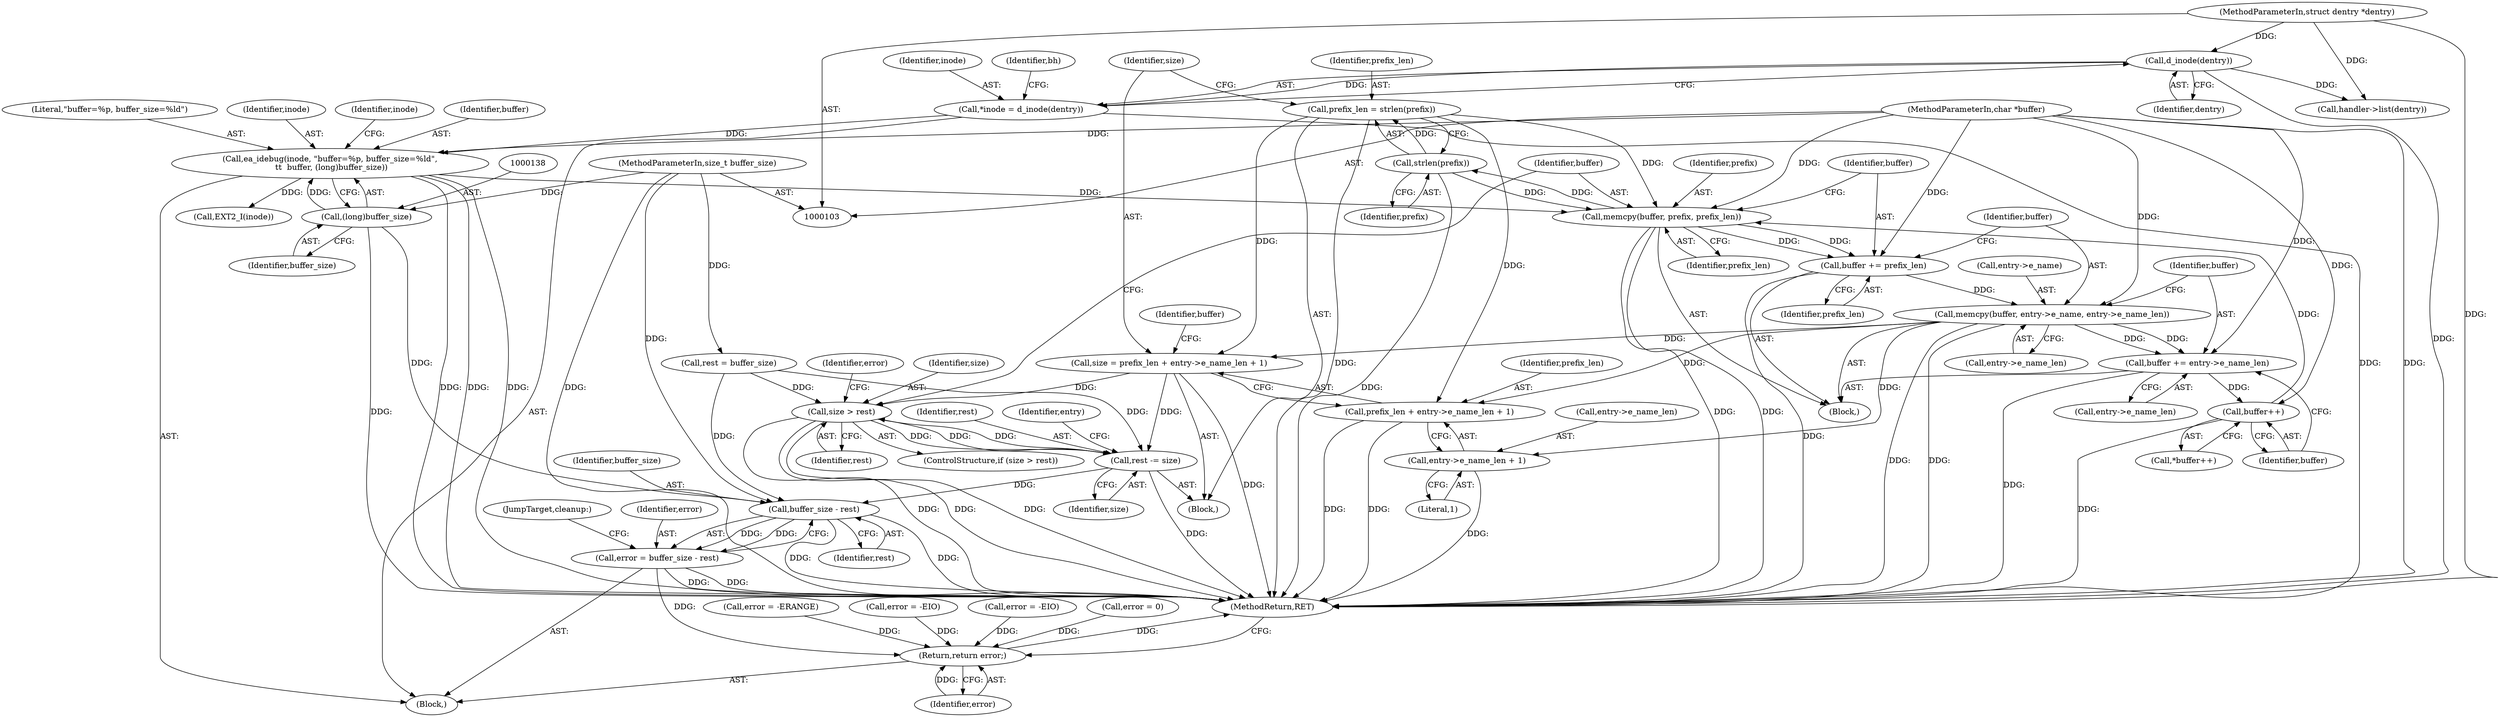 digraph "0_linux_be0726d33cb8f411945884664924bed3cb8c70ee_8@API" {
"1000305" [label="(Call,prefix_len = strlen(prefix))"];
"1000307" [label="(Call,strlen(prefix))"];
"1000332" [label="(Call,memcpy(buffer, prefix, prefix_len))"];
"1000133" [label="(Call,ea_idebug(inode, \"buffer=%p, buffer_size=%ld\",\n \t\t  buffer, (long)buffer_size))"];
"1000109" [label="(Call,*inode = d_inode(dentry))"];
"1000111" [label="(Call,d_inode(dentry))"];
"1000104" [label="(MethodParameterIn,struct dentry *dentry)"];
"1000105" [label="(MethodParameterIn,char *buffer)"];
"1000137" [label="(Call,(long)buffer_size)"];
"1000106" [label="(MethodParameterIn,size_t buffer_size)"];
"1000354" [label="(Call,buffer++)"];
"1000347" [label="(Call,buffer += entry->e_name_len)"];
"1000339" [label="(Call,memcpy(buffer, entry->e_name, entry->e_name_len))"];
"1000336" [label="(Call,buffer += prefix_len)"];
"1000305" [label="(Call,prefix_len = strlen(prefix))"];
"1000310" [label="(Call,size = prefix_len + entry->e_name_len + 1)"];
"1000323" [label="(Call,size > rest)"];
"1000357" [label="(Call,rest -= size)"];
"1000362" [label="(Call,buffer_size - rest)"];
"1000360" [label="(Call,error = buffer_size - rest)"];
"1000374" [label="(Return,return error;)"];
"1000312" [label="(Call,prefix_len + entry->e_name_len + 1)"];
"1000314" [label="(Call,entry->e_name_len + 1)"];
"1000337" [label="(Identifier,buffer)"];
"1000365" [label="(JumpTarget,cleanup:)"];
"1000334" [label="(Identifier,prefix)"];
"1000336" [label="(Call,buffer += prefix_len)"];
"1000327" [label="(Call,error = -ERANGE)"];
"1000354" [label="(Call,buffer++)"];
"1000321" [label="(Block,)"];
"1000344" [label="(Call,entry->e_name_len)"];
"1000320" [label="(Identifier,buffer)"];
"1000363" [label="(Identifier,buffer_size)"];
"1000105" [label="(MethodParameterIn,char *buffer)"];
"1000323" [label="(Call,size > rest)"];
"1000314" [label="(Call,entry->e_name_len + 1)"];
"1000110" [label="(Identifier,inode)"];
"1000353" [label="(Call,*buffer++)"];
"1000348" [label="(Identifier,buffer)"];
"1000115" [label="(Identifier,bh)"];
"1000315" [label="(Call,entry->e_name_len)"];
"1000173" [label="(Call,error = -EIO)"];
"1000136" [label="(Identifier,buffer)"];
"1000375" [label="(Identifier,error)"];
"1000325" [label="(Identifier,rest)"];
"1000312" [label="(Call,prefix_len + entry->e_name_len + 1)"];
"1000300" [label="(Block,)"];
"1000332" [label="(Call,memcpy(buffer, prefix, prefix_len))"];
"1000135" [label="(Literal,\"buffer=%p, buffer_size=%ld\")"];
"1000359" [label="(Identifier,size)"];
"1000374" [label="(Return,return error;)"];
"1000308" [label="(Identifier,prefix)"];
"1000311" [label="(Identifier,size)"];
"1000111" [label="(Call,d_inode(dentry))"];
"1000347" [label="(Call,buffer += entry->e_name_len)"];
"1000355" [label="(Identifier,buffer)"];
"1000349" [label="(Call,entry->e_name_len)"];
"1000357" [label="(Call,rest -= size)"];
"1000106" [label="(MethodParameterIn,size_t buffer_size)"];
"1000310" [label="(Call,size = prefix_len + entry->e_name_len + 1)"];
"1000112" [label="(Identifier,dentry)"];
"1000133" [label="(Call,ea_idebug(inode, \"buffer=%p, buffer_size=%ld\",\n \t\t  buffer, (long)buffer_size))"];
"1000107" [label="(Block,)"];
"1000134" [label="(Identifier,inode)"];
"1000313" [label="(Identifier,prefix_len)"];
"1000339" [label="(Call,memcpy(buffer, entry->e_name, entry->e_name_len))"];
"1000298" [label="(Call,handler->list(dentry))"];
"1000376" [label="(MethodReturn,RET)"];
"1000340" [label="(Identifier,buffer)"];
"1000104" [label="(MethodParameterIn,struct dentry *dentry)"];
"1000305" [label="(Call,prefix_len = strlen(prefix))"];
"1000364" [label="(Identifier,rest)"];
"1000324" [label="(Identifier,size)"];
"1000333" [label="(Identifier,buffer)"];
"1000341" [label="(Call,entry->e_name)"];
"1000306" [label="(Identifier,prefix_len)"];
"1000139" [label="(Identifier,buffer_size)"];
"1000318" [label="(Literal,1)"];
"1000120" [label="(Call,rest = buffer_size)"];
"1000137" [label="(Call,(long)buffer_size)"];
"1000360" [label="(Call,error = buffer_size - rest)"];
"1000328" [label="(Identifier,error)"];
"1000307" [label="(Call,strlen(prefix))"];
"1000234" [label="(Call,error = -EIO)"];
"1000322" [label="(ControlStructure,if (size > rest))"];
"1000146" [label="(Call,error = 0)"];
"1000279" [label="(Identifier,entry)"];
"1000143" [label="(Call,EXT2_I(inode))"];
"1000338" [label="(Identifier,prefix_len)"];
"1000335" [label="(Identifier,prefix_len)"];
"1000361" [label="(Identifier,error)"];
"1000109" [label="(Call,*inode = d_inode(dentry))"];
"1000362" [label="(Call,buffer_size - rest)"];
"1000358" [label="(Identifier,rest)"];
"1000144" [label="(Identifier,inode)"];
"1000305" -> "1000300"  [label="AST: "];
"1000305" -> "1000307"  [label="CFG: "];
"1000306" -> "1000305"  [label="AST: "];
"1000307" -> "1000305"  [label="AST: "];
"1000311" -> "1000305"  [label="CFG: "];
"1000305" -> "1000376"  [label="DDG: "];
"1000307" -> "1000305"  [label="DDG: "];
"1000305" -> "1000310"  [label="DDG: "];
"1000305" -> "1000312"  [label="DDG: "];
"1000305" -> "1000332"  [label="DDG: "];
"1000307" -> "1000308"  [label="CFG: "];
"1000308" -> "1000307"  [label="AST: "];
"1000307" -> "1000376"  [label="DDG: "];
"1000332" -> "1000307"  [label="DDG: "];
"1000307" -> "1000332"  [label="DDG: "];
"1000332" -> "1000321"  [label="AST: "];
"1000332" -> "1000335"  [label="CFG: "];
"1000333" -> "1000332"  [label="AST: "];
"1000334" -> "1000332"  [label="AST: "];
"1000335" -> "1000332"  [label="AST: "];
"1000337" -> "1000332"  [label="CFG: "];
"1000332" -> "1000376"  [label="DDG: "];
"1000332" -> "1000376"  [label="DDG: "];
"1000133" -> "1000332"  [label="DDG: "];
"1000354" -> "1000332"  [label="DDG: "];
"1000105" -> "1000332"  [label="DDG: "];
"1000332" -> "1000336"  [label="DDG: "];
"1000332" -> "1000336"  [label="DDG: "];
"1000133" -> "1000107"  [label="AST: "];
"1000133" -> "1000137"  [label="CFG: "];
"1000134" -> "1000133"  [label="AST: "];
"1000135" -> "1000133"  [label="AST: "];
"1000136" -> "1000133"  [label="AST: "];
"1000137" -> "1000133"  [label="AST: "];
"1000144" -> "1000133"  [label="CFG: "];
"1000133" -> "1000376"  [label="DDG: "];
"1000133" -> "1000376"  [label="DDG: "];
"1000133" -> "1000376"  [label="DDG: "];
"1000109" -> "1000133"  [label="DDG: "];
"1000105" -> "1000133"  [label="DDG: "];
"1000137" -> "1000133"  [label="DDG: "];
"1000133" -> "1000143"  [label="DDG: "];
"1000109" -> "1000107"  [label="AST: "];
"1000109" -> "1000111"  [label="CFG: "];
"1000110" -> "1000109"  [label="AST: "];
"1000111" -> "1000109"  [label="AST: "];
"1000115" -> "1000109"  [label="CFG: "];
"1000109" -> "1000376"  [label="DDG: "];
"1000111" -> "1000109"  [label="DDG: "];
"1000111" -> "1000112"  [label="CFG: "];
"1000112" -> "1000111"  [label="AST: "];
"1000111" -> "1000376"  [label="DDG: "];
"1000104" -> "1000111"  [label="DDG: "];
"1000111" -> "1000298"  [label="DDG: "];
"1000104" -> "1000103"  [label="AST: "];
"1000104" -> "1000376"  [label="DDG: "];
"1000104" -> "1000298"  [label="DDG: "];
"1000105" -> "1000103"  [label="AST: "];
"1000105" -> "1000376"  [label="DDG: "];
"1000105" -> "1000336"  [label="DDG: "];
"1000105" -> "1000339"  [label="DDG: "];
"1000105" -> "1000347"  [label="DDG: "];
"1000105" -> "1000354"  [label="DDG: "];
"1000137" -> "1000139"  [label="CFG: "];
"1000138" -> "1000137"  [label="AST: "];
"1000139" -> "1000137"  [label="AST: "];
"1000137" -> "1000376"  [label="DDG: "];
"1000106" -> "1000137"  [label="DDG: "];
"1000137" -> "1000362"  [label="DDG: "];
"1000106" -> "1000103"  [label="AST: "];
"1000106" -> "1000376"  [label="DDG: "];
"1000106" -> "1000120"  [label="DDG: "];
"1000106" -> "1000362"  [label="DDG: "];
"1000354" -> "1000353"  [label="AST: "];
"1000354" -> "1000355"  [label="CFG: "];
"1000355" -> "1000354"  [label="AST: "];
"1000353" -> "1000354"  [label="CFG: "];
"1000354" -> "1000376"  [label="DDG: "];
"1000347" -> "1000354"  [label="DDG: "];
"1000347" -> "1000321"  [label="AST: "];
"1000347" -> "1000349"  [label="CFG: "];
"1000348" -> "1000347"  [label="AST: "];
"1000349" -> "1000347"  [label="AST: "];
"1000355" -> "1000347"  [label="CFG: "];
"1000347" -> "1000376"  [label="DDG: "];
"1000339" -> "1000347"  [label="DDG: "];
"1000339" -> "1000347"  [label="DDG: "];
"1000339" -> "1000321"  [label="AST: "];
"1000339" -> "1000344"  [label="CFG: "];
"1000340" -> "1000339"  [label="AST: "];
"1000341" -> "1000339"  [label="AST: "];
"1000344" -> "1000339"  [label="AST: "];
"1000348" -> "1000339"  [label="CFG: "];
"1000339" -> "1000376"  [label="DDG: "];
"1000339" -> "1000376"  [label="DDG: "];
"1000339" -> "1000310"  [label="DDG: "];
"1000339" -> "1000312"  [label="DDG: "];
"1000339" -> "1000314"  [label="DDG: "];
"1000336" -> "1000339"  [label="DDG: "];
"1000336" -> "1000321"  [label="AST: "];
"1000336" -> "1000338"  [label="CFG: "];
"1000337" -> "1000336"  [label="AST: "];
"1000338" -> "1000336"  [label="AST: "];
"1000340" -> "1000336"  [label="CFG: "];
"1000336" -> "1000376"  [label="DDG: "];
"1000310" -> "1000300"  [label="AST: "];
"1000310" -> "1000312"  [label="CFG: "];
"1000311" -> "1000310"  [label="AST: "];
"1000312" -> "1000310"  [label="AST: "];
"1000320" -> "1000310"  [label="CFG: "];
"1000310" -> "1000376"  [label="DDG: "];
"1000310" -> "1000323"  [label="DDG: "];
"1000310" -> "1000357"  [label="DDG: "];
"1000323" -> "1000322"  [label="AST: "];
"1000323" -> "1000325"  [label="CFG: "];
"1000324" -> "1000323"  [label="AST: "];
"1000325" -> "1000323"  [label="AST: "];
"1000328" -> "1000323"  [label="CFG: "];
"1000333" -> "1000323"  [label="CFG: "];
"1000323" -> "1000376"  [label="DDG: "];
"1000323" -> "1000376"  [label="DDG: "];
"1000323" -> "1000376"  [label="DDG: "];
"1000120" -> "1000323"  [label="DDG: "];
"1000357" -> "1000323"  [label="DDG: "];
"1000323" -> "1000357"  [label="DDG: "];
"1000323" -> "1000357"  [label="DDG: "];
"1000357" -> "1000300"  [label="AST: "];
"1000357" -> "1000359"  [label="CFG: "];
"1000358" -> "1000357"  [label="AST: "];
"1000359" -> "1000357"  [label="AST: "];
"1000279" -> "1000357"  [label="CFG: "];
"1000357" -> "1000376"  [label="DDG: "];
"1000120" -> "1000357"  [label="DDG: "];
"1000357" -> "1000362"  [label="DDG: "];
"1000362" -> "1000360"  [label="AST: "];
"1000362" -> "1000364"  [label="CFG: "];
"1000363" -> "1000362"  [label="AST: "];
"1000364" -> "1000362"  [label="AST: "];
"1000360" -> "1000362"  [label="CFG: "];
"1000362" -> "1000376"  [label="DDG: "];
"1000362" -> "1000376"  [label="DDG: "];
"1000362" -> "1000360"  [label="DDG: "];
"1000362" -> "1000360"  [label="DDG: "];
"1000120" -> "1000362"  [label="DDG: "];
"1000360" -> "1000107"  [label="AST: "];
"1000361" -> "1000360"  [label="AST: "];
"1000365" -> "1000360"  [label="CFG: "];
"1000360" -> "1000376"  [label="DDG: "];
"1000360" -> "1000376"  [label="DDG: "];
"1000360" -> "1000374"  [label="DDG: "];
"1000374" -> "1000107"  [label="AST: "];
"1000374" -> "1000375"  [label="CFG: "];
"1000375" -> "1000374"  [label="AST: "];
"1000376" -> "1000374"  [label="CFG: "];
"1000374" -> "1000376"  [label="DDG: "];
"1000375" -> "1000374"  [label="DDG: "];
"1000234" -> "1000374"  [label="DDG: "];
"1000327" -> "1000374"  [label="DDG: "];
"1000146" -> "1000374"  [label="DDG: "];
"1000173" -> "1000374"  [label="DDG: "];
"1000312" -> "1000314"  [label="CFG: "];
"1000313" -> "1000312"  [label="AST: "];
"1000314" -> "1000312"  [label="AST: "];
"1000312" -> "1000376"  [label="DDG: "];
"1000312" -> "1000376"  [label="DDG: "];
"1000314" -> "1000318"  [label="CFG: "];
"1000315" -> "1000314"  [label="AST: "];
"1000318" -> "1000314"  [label="AST: "];
"1000314" -> "1000376"  [label="DDG: "];
}

